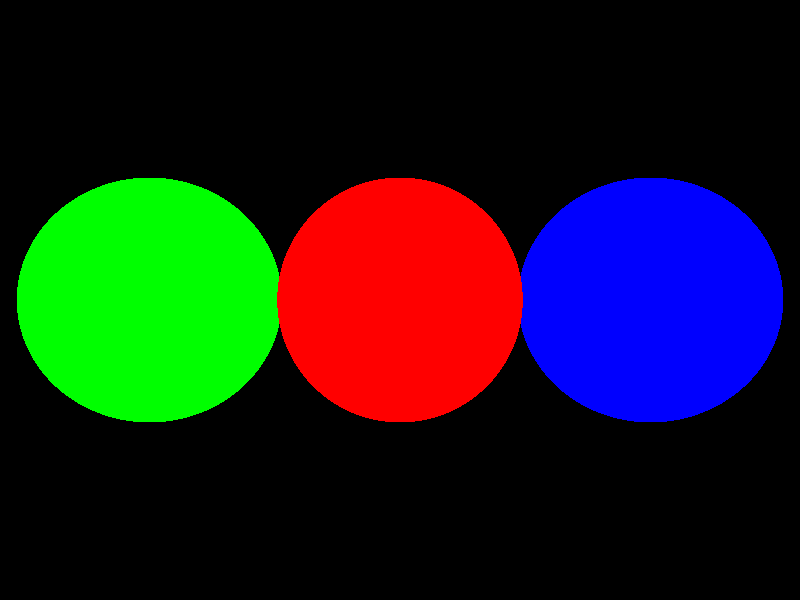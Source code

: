 //  1_sphere3.pov
  
camera{ 
  location <0.0, 0.0, -10.0> 
  look_at  <0.0, 0.0, 0.0>
} 

light_source { 
  <5.0,5.0,-5.0> 
  color rgb <1.0, 1.0, 1.0>
} 

sphere { 
  <0.0, 0.0 ,0.0>, 2.0 
  pigment { rgb <1.0, 0.0, 0.0> }
}    

sphere { 
  <-4.0, 0.0 ,0.0>, 2.0  
  pigment { rgb <0.0, 1.0, 0.0> }
} 

sphere { 
  <4.0, 0.0 ,0.0>, 2.0  
  pigment { rgb <0.0, 0.0, 1.0> }
} 